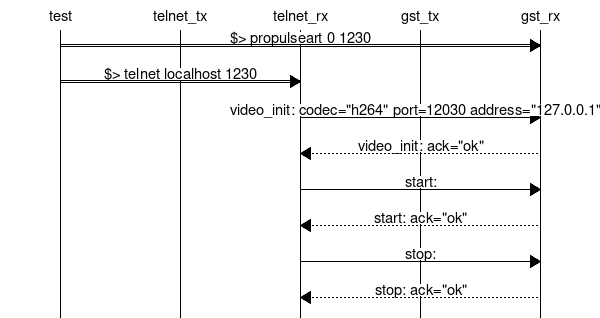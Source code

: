 
msc
{        
    test, telnet_tx, telnet_rx, gst_tx, gst_rx;
    
test:>gst_rx [label="$> propulseart 0 1230"];
test:>telnet_rx [label="$> telnet localhost 1230"];
telnet_rx=>gst_rx [label="video_init: codec=\"h264\" port=12030 address=\"127.0.0.1\""];
gst_rx>>telnet_rx [label="video_init: ack=\"ok\""];
telnet_rx=>gst_rx [label="start:"];
gst_rx>>telnet_rx [label="start: ack=\"ok\""];
telnet_rx=>gst_rx [label="stop:"];
gst_rx>>telnet_rx [label="stop: ack=\"ok\""];

}
